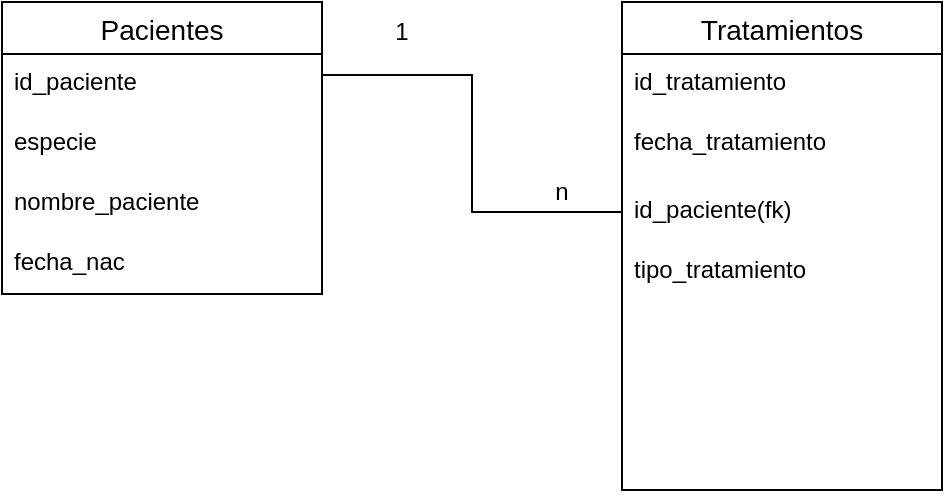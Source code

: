 <mxfile version="21.6.5">
  <diagram name="Página-1" id="cL54DE0N_Mz2r82zJV0I">
    <mxGraphModel dx="880" dy="480" grid="1" gridSize="10" guides="1" tooltips="1" connect="1" arrows="1" fold="1" page="1" pageScale="1" pageWidth="827" pageHeight="1169" math="0" shadow="0">
      <root>
        <mxCell id="0" />
        <mxCell id="1" parent="0" />
        <mxCell id="9Az1IZKqpn9d7M4hlVp1-5" value="Tratamientos" style="swimlane;fontStyle=0;childLayout=stackLayout;horizontal=1;startSize=26;horizontalStack=0;resizeParent=1;resizeParentMax=0;resizeLast=0;collapsible=1;marginBottom=0;align=center;fontSize=14;" vertex="1" parent="1">
          <mxGeometry x="450" y="50" width="160" height="244" as="geometry" />
        </mxCell>
        <mxCell id="9Az1IZKqpn9d7M4hlVp1-7" value="&lt;div&gt;id_tratamiento&lt;/div&gt;&lt;div&gt;&lt;br&gt;&lt;/div&gt;" style="text;strokeColor=none;fillColor=none;spacingLeft=4;spacingRight=4;overflow=hidden;rotatable=0;points=[[0,0.5],[1,0.5]];portConstraint=eastwest;fontSize=12;whiteSpace=wrap;html=1;" vertex="1" parent="9Az1IZKqpn9d7M4hlVp1-5">
          <mxGeometry y="26" width="160" height="30" as="geometry" />
        </mxCell>
        <mxCell id="9Az1IZKqpn9d7M4hlVp1-8" value="&lt;div&gt;fecha_tratamiento&lt;/div&gt;&lt;div&gt;&lt;br&gt;&lt;/div&gt;" style="text;strokeColor=none;fillColor=none;spacingLeft=4;spacingRight=4;overflow=hidden;rotatable=0;points=[[0,0.5],[1,0.5]];portConstraint=eastwest;fontSize=12;whiteSpace=wrap;html=1;" vertex="1" parent="9Az1IZKqpn9d7M4hlVp1-5">
          <mxGeometry y="56" width="160" height="34" as="geometry" />
        </mxCell>
        <mxCell id="9Az1IZKqpn9d7M4hlVp1-16" value="&lt;div&gt;id_paciente(fk)&lt;/div&gt;&lt;div&gt;&lt;br&gt;&lt;/div&gt;" style="text;strokeColor=none;fillColor=none;spacingLeft=4;spacingRight=4;overflow=hidden;rotatable=0;points=[[0,0.5],[1,0.5]];portConstraint=eastwest;fontSize=12;whiteSpace=wrap;html=1;" vertex="1" parent="9Az1IZKqpn9d7M4hlVp1-5">
          <mxGeometry y="90" width="160" height="30" as="geometry" />
        </mxCell>
        <mxCell id="9Az1IZKqpn9d7M4hlVp1-15" value="tipo_tratamiento" style="text;strokeColor=none;fillColor=none;spacingLeft=4;spacingRight=4;overflow=hidden;rotatable=0;points=[[0,0.5],[1,0.5]];portConstraint=eastwest;fontSize=12;whiteSpace=wrap;html=1;" vertex="1" parent="9Az1IZKqpn9d7M4hlVp1-5">
          <mxGeometry y="120" width="160" height="124" as="geometry" />
        </mxCell>
        <mxCell id="9Az1IZKqpn9d7M4hlVp1-19" style="edgeStyle=orthogonalEdgeStyle;rounded=0;orthogonalLoop=1;jettySize=auto;html=1;exitX=1;exitY=0.25;exitDx=0;exitDy=0;endArrow=none;endFill=0;" edge="1" parent="1" source="9Az1IZKqpn9d7M4hlVp1-9" target="9Az1IZKqpn9d7M4hlVp1-16">
          <mxGeometry relative="1" as="geometry" />
        </mxCell>
        <mxCell id="9Az1IZKqpn9d7M4hlVp1-9" value="Pacientes" style="swimlane;fontStyle=0;childLayout=stackLayout;horizontal=1;startSize=26;horizontalStack=0;resizeParent=1;resizeParentMax=0;resizeLast=0;collapsible=1;marginBottom=0;align=center;fontSize=14;" vertex="1" parent="1">
          <mxGeometry x="140" y="50" width="160" height="146" as="geometry" />
        </mxCell>
        <mxCell id="9Az1IZKqpn9d7M4hlVp1-6" value="id_paciente" style="text;strokeColor=none;fillColor=none;spacingLeft=4;spacingRight=4;overflow=hidden;rotatable=0;points=[[0,0.5],[1,0.5]];portConstraint=eastwest;fontSize=12;whiteSpace=wrap;html=1;" vertex="1" parent="9Az1IZKqpn9d7M4hlVp1-9">
          <mxGeometry y="26" width="160" height="30" as="geometry" />
        </mxCell>
        <mxCell id="9Az1IZKqpn9d7M4hlVp1-13" value="&lt;div&gt;especie&lt;/div&gt;&lt;div&gt;&lt;br&gt;&lt;/div&gt;" style="text;strokeColor=none;fillColor=none;spacingLeft=4;spacingRight=4;overflow=hidden;rotatable=0;points=[[0,0.5],[1,0.5]];portConstraint=eastwest;fontSize=12;whiteSpace=wrap;html=1;" vertex="1" parent="9Az1IZKqpn9d7M4hlVp1-9">
          <mxGeometry y="56" width="160" height="30" as="geometry" />
        </mxCell>
        <mxCell id="9Az1IZKqpn9d7M4hlVp1-17" value="&lt;div&gt;nombre_paciente&lt;/div&gt;&lt;div&gt;&lt;br&gt;&lt;/div&gt;" style="text;strokeColor=none;fillColor=none;spacingLeft=4;spacingRight=4;overflow=hidden;rotatable=0;points=[[0,0.5],[1,0.5]];portConstraint=eastwest;fontSize=12;whiteSpace=wrap;html=1;" vertex="1" parent="9Az1IZKqpn9d7M4hlVp1-9">
          <mxGeometry y="86" width="160" height="30" as="geometry" />
        </mxCell>
        <mxCell id="9Az1IZKqpn9d7M4hlVp1-18" value="&lt;div&gt;fecha_nac&lt;/div&gt;&lt;div&gt;&lt;br&gt;&lt;/div&gt;" style="text;strokeColor=none;fillColor=none;spacingLeft=4;spacingRight=4;overflow=hidden;rotatable=0;points=[[0,0.5],[1,0.5]];portConstraint=eastwest;fontSize=12;whiteSpace=wrap;html=1;" vertex="1" parent="9Az1IZKqpn9d7M4hlVp1-9">
          <mxGeometry y="116" width="160" height="30" as="geometry" />
        </mxCell>
        <mxCell id="9Az1IZKqpn9d7M4hlVp1-20" value="1" style="text;html=1;strokeColor=none;fillColor=none;align=center;verticalAlign=middle;whiteSpace=wrap;rounded=0;" vertex="1" parent="1">
          <mxGeometry x="310" y="50" width="60" height="30" as="geometry" />
        </mxCell>
        <mxCell id="9Az1IZKqpn9d7M4hlVp1-21" value="n" style="text;html=1;strokeColor=none;fillColor=none;align=center;verticalAlign=middle;whiteSpace=wrap;rounded=0;" vertex="1" parent="1">
          <mxGeometry x="390" y="130" width="60" height="30" as="geometry" />
        </mxCell>
      </root>
    </mxGraphModel>
  </diagram>
</mxfile>
